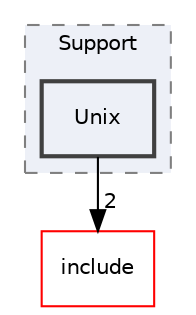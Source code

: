 digraph "lib/Support/Unix"
{
 // LATEX_PDF_SIZE
  bgcolor="transparent";
  edge [fontname="Helvetica",fontsize="10",labelfontname="Helvetica",labelfontsize="10"];
  node [fontname="Helvetica",fontsize="10",shape="box"];
  compound=true
  subgraph clusterdir_f0dc79bace318df7ec0fa0bdb179ed95 {
    graph [ bgcolor="#edf0f7", pencolor="grey50", style="filled,dashed,", label="Support", fontname="Helvetica", fontsize="10", URL="dir_f0dc79bace318df7ec0fa0bdb179ed95.html"]
  dir_6250a1735cd73ce49bd3ad6a841e6a54 [label="Unix", style="filled,bold,", fillcolor="#edf0f7", color="grey25", URL="dir_6250a1735cd73ce49bd3ad6a841e6a54.html"];
  }
  dir_d44c64559bbebec7f509842c48db8b23 [label="include", style="", fillcolor="#edf0f7", color="red", URL="dir_d44c64559bbebec7f509842c48db8b23.html"];
  dir_6250a1735cd73ce49bd3ad6a841e6a54->dir_d44c64559bbebec7f509842c48db8b23 [headlabel="2", labeldistance=1.5 headhref="dir_000222_000082.html"];
}
